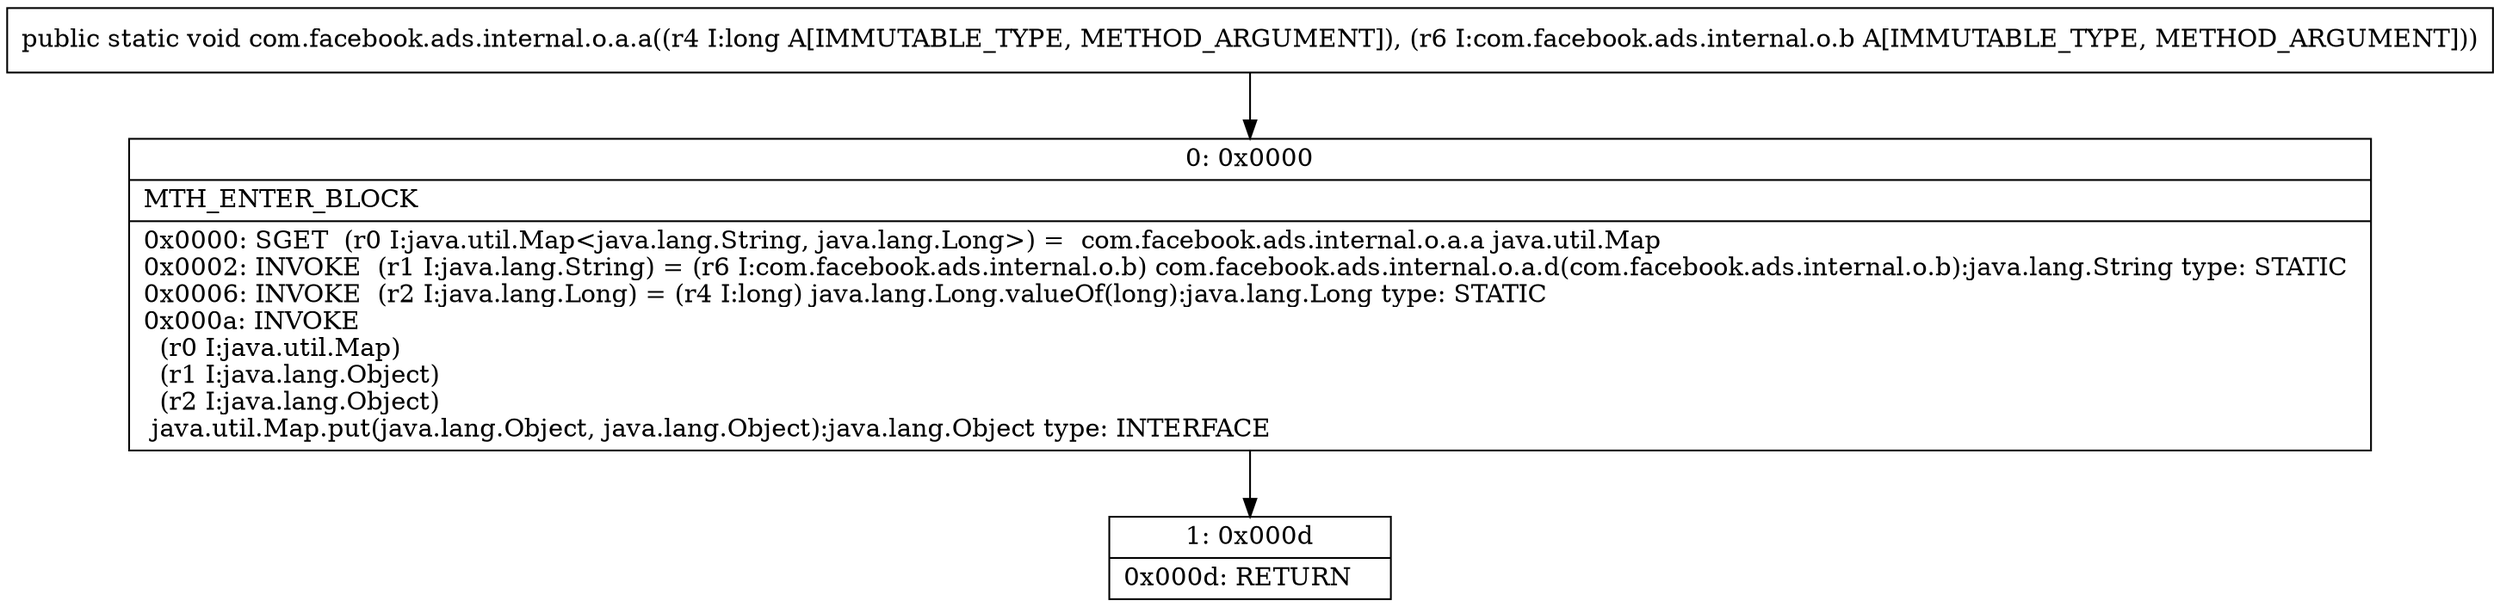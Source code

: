 digraph "CFG forcom.facebook.ads.internal.o.a.a(JLcom\/facebook\/ads\/internal\/o\/b;)V" {
Node_0 [shape=record,label="{0\:\ 0x0000|MTH_ENTER_BLOCK\l|0x0000: SGET  (r0 I:java.util.Map\<java.lang.String, java.lang.Long\>) =  com.facebook.ads.internal.o.a.a java.util.Map \l0x0002: INVOKE  (r1 I:java.lang.String) = (r6 I:com.facebook.ads.internal.o.b) com.facebook.ads.internal.o.a.d(com.facebook.ads.internal.o.b):java.lang.String type: STATIC \l0x0006: INVOKE  (r2 I:java.lang.Long) = (r4 I:long) java.lang.Long.valueOf(long):java.lang.Long type: STATIC \l0x000a: INVOKE  \l  (r0 I:java.util.Map)\l  (r1 I:java.lang.Object)\l  (r2 I:java.lang.Object)\l java.util.Map.put(java.lang.Object, java.lang.Object):java.lang.Object type: INTERFACE \l}"];
Node_1 [shape=record,label="{1\:\ 0x000d|0x000d: RETURN   \l}"];
MethodNode[shape=record,label="{public static void com.facebook.ads.internal.o.a.a((r4 I:long A[IMMUTABLE_TYPE, METHOD_ARGUMENT]), (r6 I:com.facebook.ads.internal.o.b A[IMMUTABLE_TYPE, METHOD_ARGUMENT])) }"];
MethodNode -> Node_0;
Node_0 -> Node_1;
}


